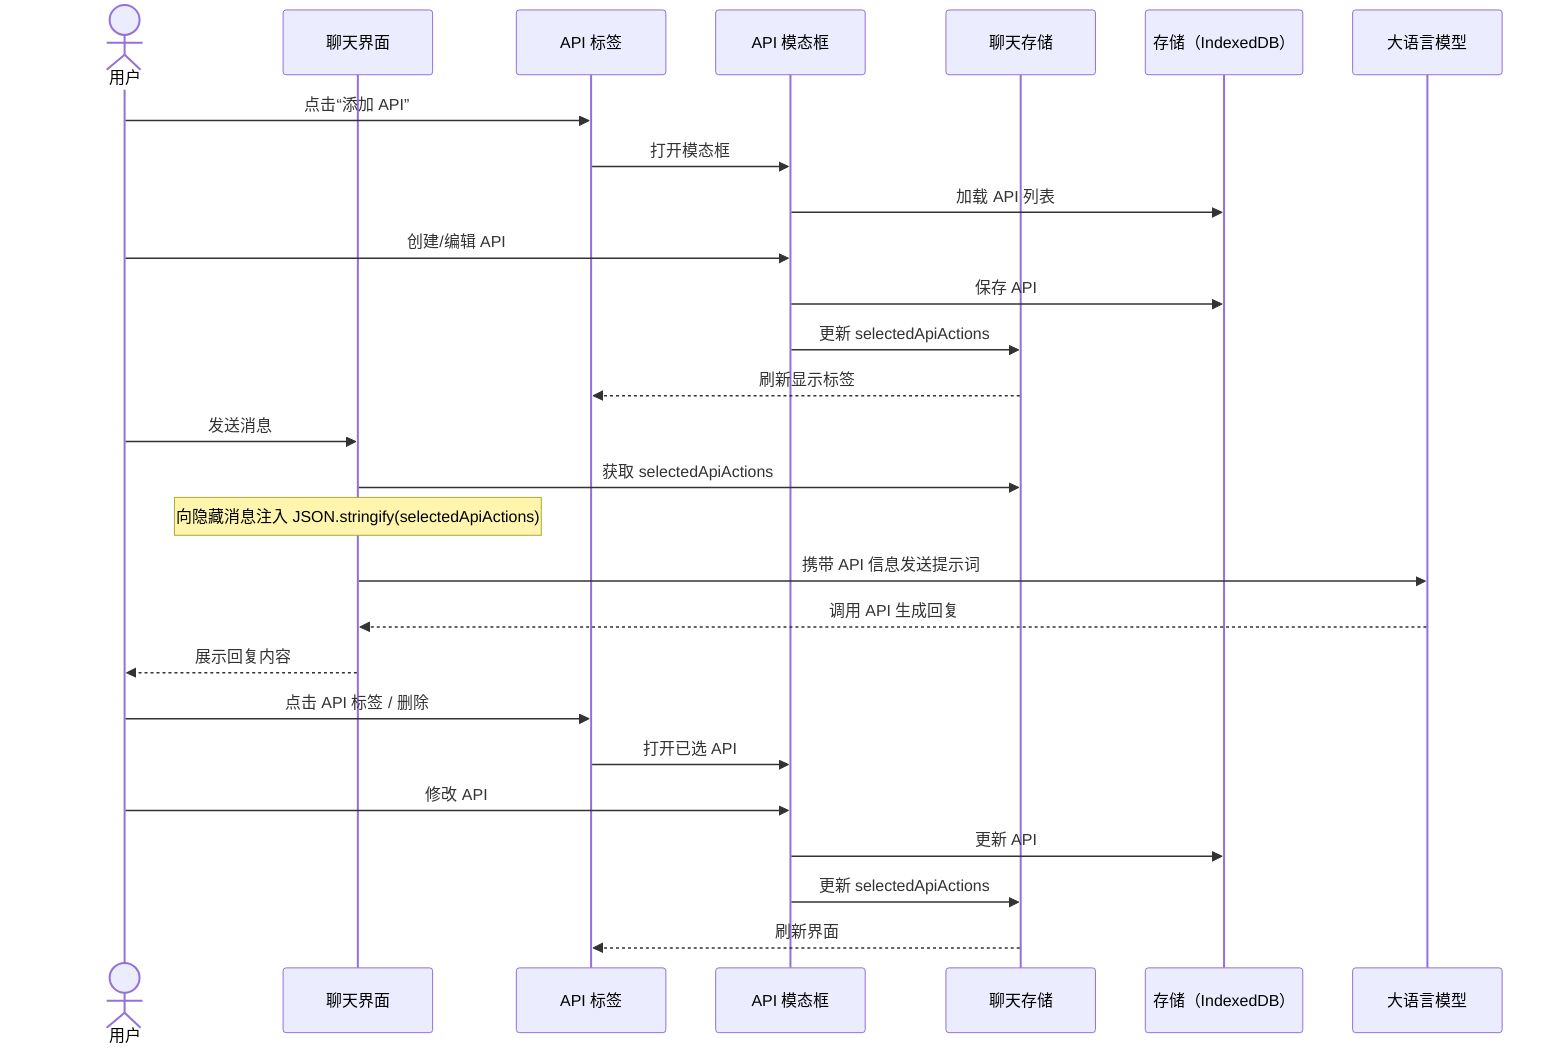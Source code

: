 sequenceDiagram
    actor 用户
    participant UI as 聊天界面
    participant Tags as API 标签
    participant Modal as API 模态框
    participant Store as 聊天存储
    participant DB as 存储（IndexedDB）
    participant LLM as 大语言模型

    %% API 管理
    用户->>Tags: 点击“添加 API”
    Tags->>Modal: 打开模态框
    Modal->>DB: 加载 API 列表
    用户->>Modal: 创建/编辑 API
    Modal->>DB: 保存 API
    Modal->>Store: 更新 selectedApiActions
    Store-->>Tags: 刷新显示标签

    %% 聊天调用
    用户->>UI: 发送消息
    UI->>Store: 获取 selectedApiActions
    Note over UI: 向隐藏消息注入 JSON.stringify(selectedApiActions)
    UI->>LLM: 携带 API 信息发送提示词
    LLM-->>UI: 调用 API 生成回复
    UI-->>用户: 展示回复内容

    %% 编辑/删除
    用户->>Tags: 点击 API 标签 / 删除
    Tags->>Modal: 打开已选 API
    用户->>Modal: 修改 API
    Modal->>DB: 更新 API
    Modal->>Store: 更新 selectedApiActions
    Store-->>Tags: 刷新界面